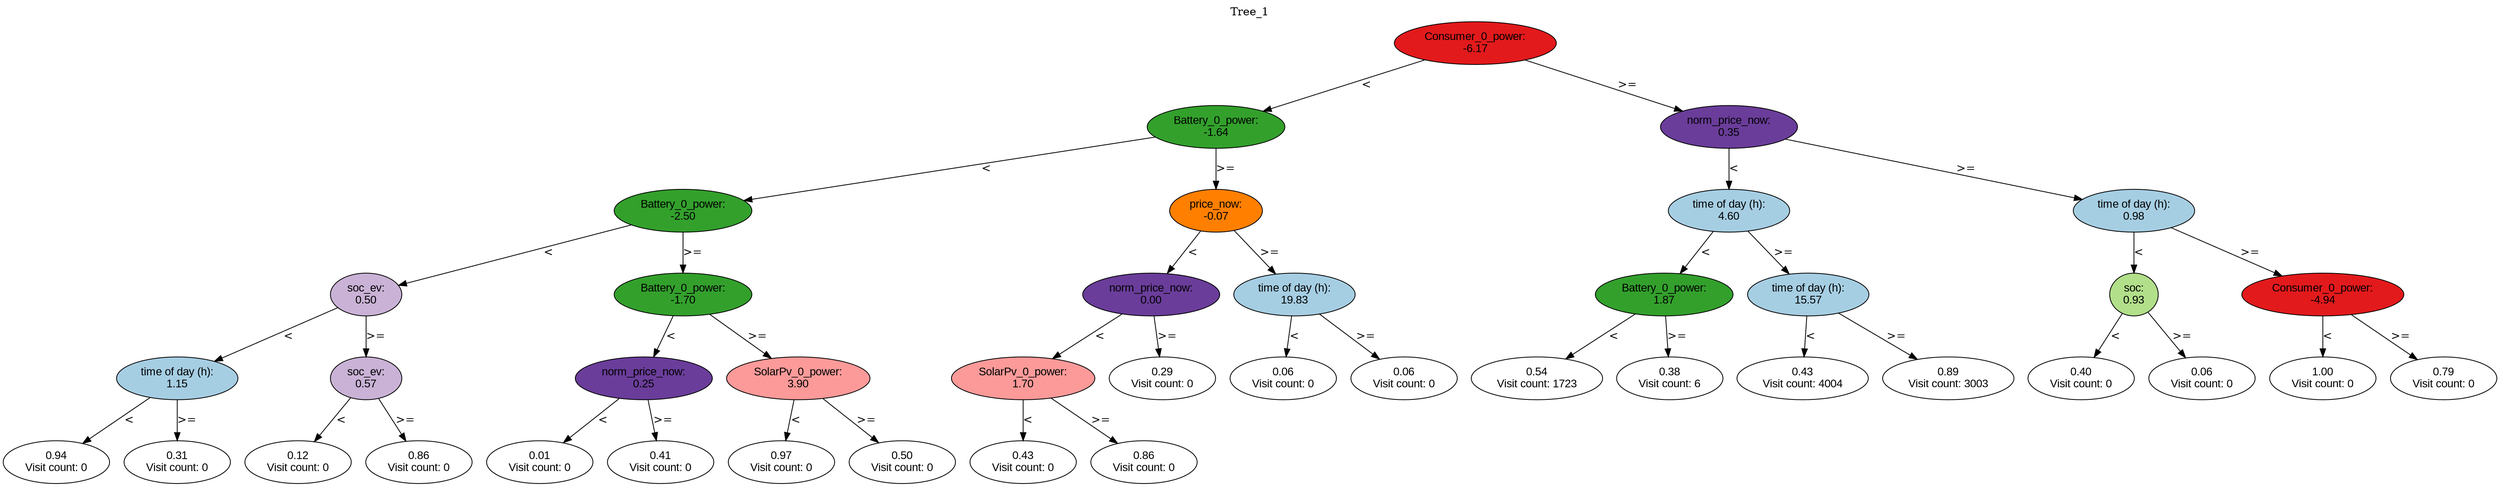 digraph BST {
    node [fontname="Arial" style=filled colorscheme=paired12];
    0 [ label = "Consumer_0_power:
-6.17" fillcolor=6];
    1 [ label = "Battery_0_power:
-1.64" fillcolor=4];
    2 [ label = "Battery_0_power:
-2.50" fillcolor=4];
    3 [ label = "soc_ev:
0.50" fillcolor=9];
    4 [ label = "time of day (h):
1.15" fillcolor=1];
    5 [ label = "0.94
Visit count: 0" fillcolor=white];
    6 [ label = "0.31
Visit count: 0" fillcolor=white];
    7 [ label = "soc_ev:
0.57" fillcolor=9];
    8 [ label = "0.12
Visit count: 0" fillcolor=white];
    9 [ label = "0.86
Visit count: 0" fillcolor=white];
    10 [ label = "Battery_0_power:
-1.70" fillcolor=4];
    11 [ label = "norm_price_now:
0.25" fillcolor=10];
    12 [ label = "0.01
Visit count: 0" fillcolor=white];
    13 [ label = "0.41
Visit count: 0" fillcolor=white];
    14 [ label = "SolarPv_0_power:
3.90" fillcolor=5];
    15 [ label = "0.97
Visit count: 0" fillcolor=white];
    16 [ label = "0.50
Visit count: 0" fillcolor=white];
    17 [ label = "price_now:
-0.07" fillcolor=8];
    18 [ label = "norm_price_now:
0.00" fillcolor=10];
    19 [ label = "SolarPv_0_power:
1.70" fillcolor=5];
    20 [ label = "0.43
Visit count: 0" fillcolor=white];
    21 [ label = "0.86
Visit count: 0" fillcolor=white];
    22 [ label = "0.29
Visit count: 0" fillcolor=white];
    23 [ label = "time of day (h):
19.83" fillcolor=1];
    24 [ label = "0.06
Visit count: 0" fillcolor=white];
    25 [ label = "0.06
Visit count: 0" fillcolor=white];
    26 [ label = "norm_price_now:
0.35" fillcolor=10];
    27 [ label = "time of day (h):
4.60" fillcolor=1];
    28 [ label = "Battery_0_power:
1.87" fillcolor=4];
    29 [ label = "0.54
Visit count: 1723" fillcolor=white];
    30 [ label = "0.38
Visit count: 6" fillcolor=white];
    31 [ label = "time of day (h):
15.57" fillcolor=1];
    32 [ label = "0.43
Visit count: 4004" fillcolor=white];
    33 [ label = "0.89
Visit count: 3003" fillcolor=white];
    34 [ label = "time of day (h):
0.98" fillcolor=1];
    35 [ label = "soc:
0.93" fillcolor=3];
    36 [ label = "0.40
Visit count: 0" fillcolor=white];
    37 [ label = "0.06
Visit count: 0" fillcolor=white];
    38 [ label = "Consumer_0_power:
-4.94" fillcolor=6];
    39 [ label = "1.00
Visit count: 0" fillcolor=white];
    40 [ label = "0.79
Visit count: 0" fillcolor=white];

    0  -> 1[ label = "<"];
    0  -> 26[ label = ">="];
    1  -> 2[ label = "<"];
    1  -> 17[ label = ">="];
    2  -> 3[ label = "<"];
    2  -> 10[ label = ">="];
    3  -> 4[ label = "<"];
    3  -> 7[ label = ">="];
    4  -> 5[ label = "<"];
    4  -> 6[ label = ">="];
    7  -> 8[ label = "<"];
    7  -> 9[ label = ">="];
    10  -> 11[ label = "<"];
    10  -> 14[ label = ">="];
    11  -> 12[ label = "<"];
    11  -> 13[ label = ">="];
    14  -> 15[ label = "<"];
    14  -> 16[ label = ">="];
    17  -> 18[ label = "<"];
    17  -> 23[ label = ">="];
    18  -> 19[ label = "<"];
    18  -> 22[ label = ">="];
    19  -> 20[ label = "<"];
    19  -> 21[ label = ">="];
    23  -> 24[ label = "<"];
    23  -> 25[ label = ">="];
    26  -> 27[ label = "<"];
    26  -> 34[ label = ">="];
    27  -> 28[ label = "<"];
    27  -> 31[ label = ">="];
    28  -> 29[ label = "<"];
    28  -> 30[ label = ">="];
    31  -> 32[ label = "<"];
    31  -> 33[ label = ">="];
    34  -> 35[ label = "<"];
    34  -> 38[ label = ">="];
    35  -> 36[ label = "<"];
    35  -> 37[ label = ">="];
    38  -> 39[ label = "<"];
    38  -> 40[ label = ">="];

    labelloc="t";
    label="Tree_1";
}